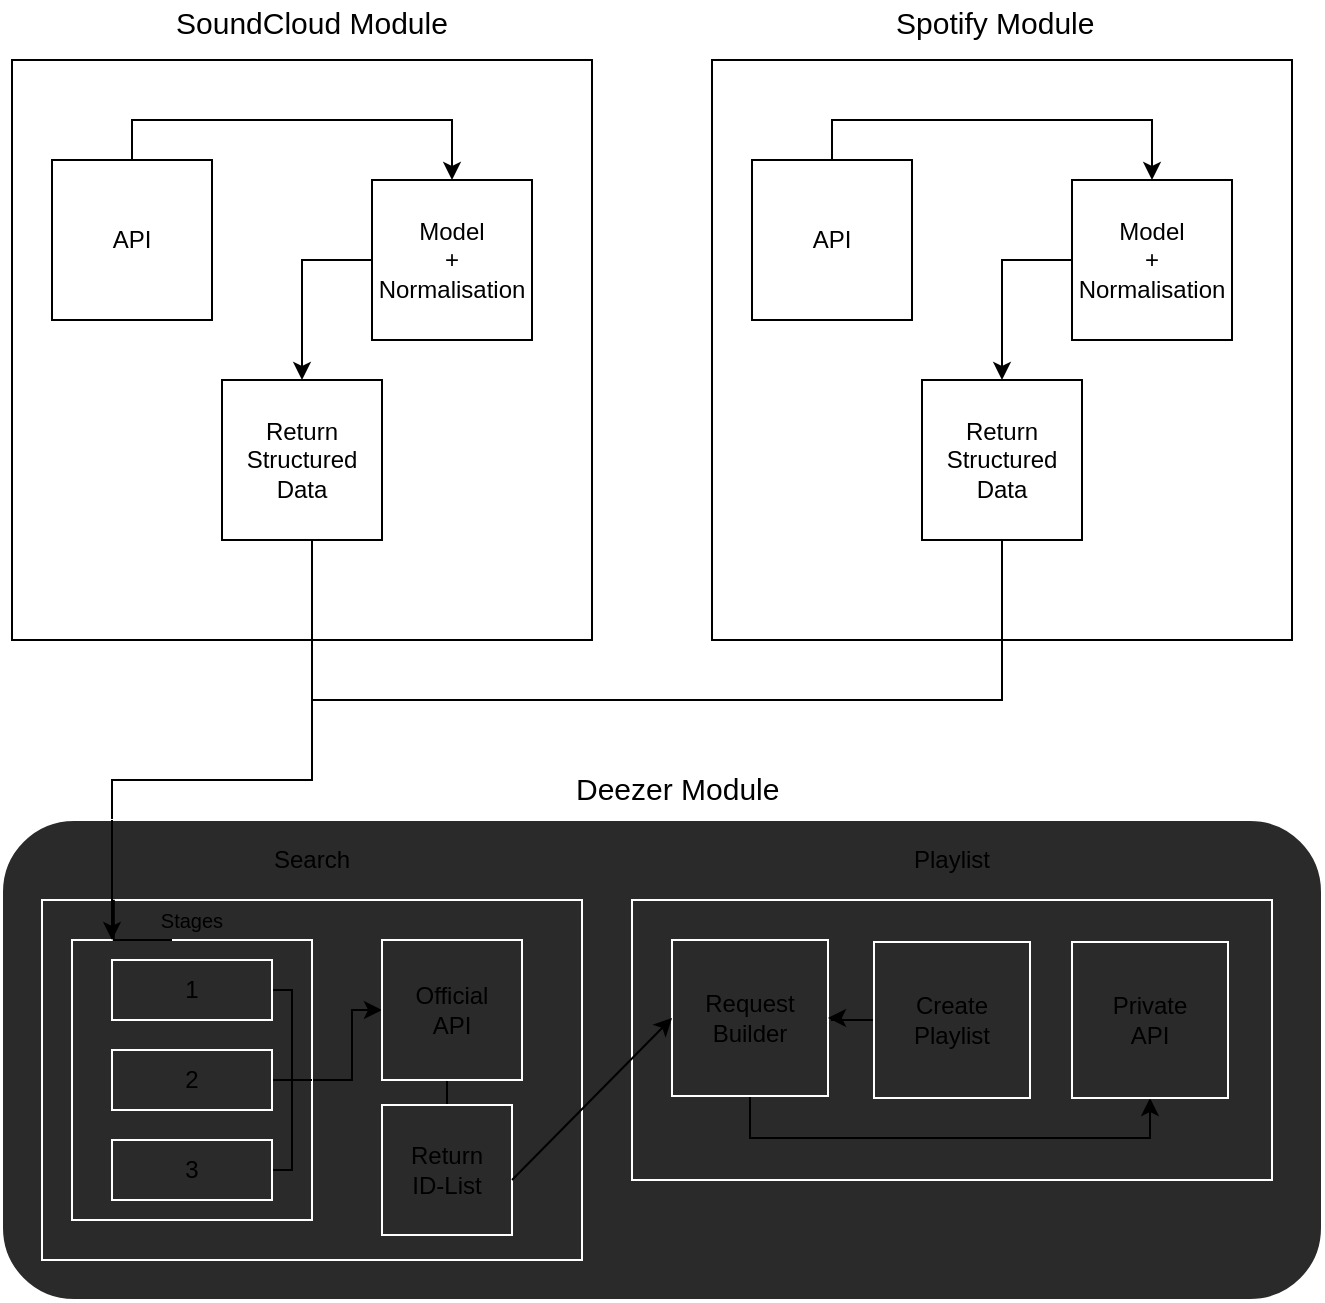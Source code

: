 <mxfile version="11.3.1" type="device" pages="1"><diagram id="pN_pyJN_65TlXNQsOm4v" name="Page-1"><mxGraphModel dx="1195" dy="793" grid="1" gridSize="10" guides="1" tooltips="1" connect="1" arrows="1" fold="1" page="1" pageScale="1" pageWidth="1169" pageHeight="827" math="0" shadow="0"><root><mxCell id="0"/><mxCell id="1" parent="0"/><mxCell id="YFBenrsel7-pqXMOJKyy-41" style="edgeStyle=orthogonalEdgeStyle;rounded=0;orthogonalLoop=1;jettySize=auto;html=1;exitX=0.5;exitY=1;exitDx=0;exitDy=0;entryX=0.13;entryY=-0.015;entryDx=0;entryDy=0;entryPerimeter=0;endArrow=none;endFill=0;" edge="1" parent="1" source="YFBenrsel7-pqXMOJKyy-1" target="YFBenrsel7-pqXMOJKyy-29"><mxGeometry relative="1" as="geometry"><Array as="points"><mxPoint x="270" y="330"/><mxPoint x="270" y="400"/><mxPoint x="170" y="400"/><mxPoint x="170" y="478"/></Array></mxGeometry></mxCell><mxCell id="YFBenrsel7-pqXMOJKyy-1" value="" style="whiteSpace=wrap;html=1;aspect=fixed;align=center;imageAspect=0;resizable=1;allowArrows=0;" vertex="1" parent="1"><mxGeometry x="120" y="40" width="290" height="290" as="geometry"/></mxCell><mxCell id="YFBenrsel7-pqXMOJKyy-2" value="&lt;font style=&quot;font-size: 15px&quot;&gt;SoundCloud Module&lt;/font&gt;" style="text;html=1;resizable=0;points=[];autosize=1;align=left;verticalAlign=top;spacingTop=-4;" vertex="1" parent="1"><mxGeometry x="200" y="10" width="150" height="20" as="geometry"/></mxCell><mxCell id="YFBenrsel7-pqXMOJKyy-9" style="edgeStyle=orthogonalEdgeStyle;rounded=0;orthogonalLoop=1;jettySize=auto;html=1;exitX=0;exitY=0.5;exitDx=0;exitDy=0;entryX=0.5;entryY=0;entryDx=0;entryDy=0;" edge="1" parent="1" source="YFBenrsel7-pqXMOJKyy-3" target="YFBenrsel7-pqXMOJKyy-5"><mxGeometry relative="1" as="geometry"/></mxCell><mxCell id="YFBenrsel7-pqXMOJKyy-3" value="Model&lt;br&gt;+&lt;br&gt;Normalisation" style="whiteSpace=wrap;html=1;aspect=fixed;" vertex="1" parent="1"><mxGeometry x="300" y="100" width="80" height="80" as="geometry"/></mxCell><mxCell id="YFBenrsel7-pqXMOJKyy-8" style="edgeStyle=orthogonalEdgeStyle;rounded=0;orthogonalLoop=1;jettySize=auto;html=1;exitX=0.5;exitY=0;exitDx=0;exitDy=0;entryX=0.5;entryY=0;entryDx=0;entryDy=0;" edge="1" parent="1" source="YFBenrsel7-pqXMOJKyy-4" target="YFBenrsel7-pqXMOJKyy-3"><mxGeometry relative="1" as="geometry"/></mxCell><mxCell id="YFBenrsel7-pqXMOJKyy-4" value="API" style="whiteSpace=wrap;html=1;aspect=fixed;" vertex="1" parent="1"><mxGeometry x="140" y="90" width="80" height="80" as="geometry"/></mxCell><mxCell id="YFBenrsel7-pqXMOJKyy-5" value="Return&lt;br&gt;Structured&lt;br&gt;Data" style="whiteSpace=wrap;html=1;aspect=fixed;" vertex="1" parent="1"><mxGeometry x="225" y="200" width="80" height="80" as="geometry"/></mxCell><mxCell id="YFBenrsel7-pqXMOJKyy-46" style="edgeStyle=orthogonalEdgeStyle;rounded=0;orthogonalLoop=1;jettySize=auto;html=1;exitX=0.5;exitY=1;exitDx=0;exitDy=0;startArrow=none;startFill=0;endArrow=none;endFill=0;" edge="1" parent="1" source="YFBenrsel7-pqXMOJKyy-11"><mxGeometry relative="1" as="geometry"><mxPoint x="170" y="410" as="targetPoint"/><Array as="points"><mxPoint x="615" y="360"/><mxPoint x="270" y="360"/><mxPoint x="270" y="400"/><mxPoint x="170" y="400"/></Array></mxGeometry></mxCell><mxCell id="YFBenrsel7-pqXMOJKyy-11" value="" style="whiteSpace=wrap;html=1;aspect=fixed;align=center;imageAspect=0;resizable=1;allowArrows=0;" vertex="1" parent="1"><mxGeometry x="470" y="40" width="290" height="290" as="geometry"/></mxCell><mxCell id="YFBenrsel7-pqXMOJKyy-12" value="&lt;font style=&quot;font-size: 15px&quot;&gt;Spotify Module&lt;/font&gt;" style="text;html=1;resizable=0;points=[];autosize=1;align=left;verticalAlign=top;spacingTop=-4;" vertex="1" parent="1"><mxGeometry x="560" y="10" width="110" height="20" as="geometry"/></mxCell><mxCell id="YFBenrsel7-pqXMOJKyy-13" style="edgeStyle=orthogonalEdgeStyle;rounded=0;orthogonalLoop=1;jettySize=auto;html=1;exitX=0;exitY=0.5;exitDx=0;exitDy=0;entryX=0.5;entryY=0;entryDx=0;entryDy=0;" edge="1" parent="1" source="YFBenrsel7-pqXMOJKyy-14" target="YFBenrsel7-pqXMOJKyy-17"><mxGeometry relative="1" as="geometry"/></mxCell><mxCell id="YFBenrsel7-pqXMOJKyy-14" value="Model&lt;br&gt;+&lt;br&gt;Normalisation" style="whiteSpace=wrap;html=1;aspect=fixed;" vertex="1" parent="1"><mxGeometry x="650" y="100" width="80" height="80" as="geometry"/></mxCell><mxCell id="YFBenrsel7-pqXMOJKyy-15" style="edgeStyle=orthogonalEdgeStyle;rounded=0;orthogonalLoop=1;jettySize=auto;html=1;exitX=0.5;exitY=0;exitDx=0;exitDy=0;entryX=0.5;entryY=0;entryDx=0;entryDy=0;" edge="1" parent="1" source="YFBenrsel7-pqXMOJKyy-16" target="YFBenrsel7-pqXMOJKyy-14"><mxGeometry relative="1" as="geometry"/></mxCell><mxCell id="YFBenrsel7-pqXMOJKyy-16" value="API" style="whiteSpace=wrap;html=1;aspect=fixed;" vertex="1" parent="1"><mxGeometry x="490" y="90" width="80" height="80" as="geometry"/></mxCell><mxCell id="YFBenrsel7-pqXMOJKyy-17" value="Return&lt;br&gt;Structured&lt;br&gt;Data" style="whiteSpace=wrap;html=1;aspect=fixed;" vertex="1" parent="1"><mxGeometry x="575" y="200" width="80" height="80" as="geometry"/></mxCell><mxCell id="YFBenrsel7-pqXMOJKyy-19" value="&lt;font style=&quot;font-size: 15px&quot;&gt;Deezer Module&lt;/font&gt;" style="text;html=1;resizable=0;points=[];autosize=1;align=left;verticalAlign=top;spacingTop=-4;" vertex="1" parent="1"><mxGeometry x="400" y="393" width="120" height="20" as="geometry"/></mxCell><mxCell id="YFBenrsel7-pqXMOJKyy-25" value="" style="rounded=1;whiteSpace=wrap;html=1;strokeColor=#FFFFFF;fillColor=#2A2A2A;" vertex="1" parent="1"><mxGeometry x="115" y="420" width="660" height="240" as="geometry"/></mxCell><mxCell id="YFBenrsel7-pqXMOJKyy-27" value="Search" style="text;html=1;strokeColor=none;fillColor=none;align=center;verticalAlign=middle;whiteSpace=wrap;rounded=0;" vertex="1" parent="1"><mxGeometry x="250" y="430" width="40" height="20" as="geometry"/></mxCell><mxCell id="YFBenrsel7-pqXMOJKyy-28" value="" style="rounded=0;whiteSpace=wrap;html=1;strokeColor=#FFFFFF;fillColor=#2A2A2A;" vertex="1" parent="1"><mxGeometry x="135" y="460" width="270" height="180" as="geometry"/></mxCell><mxCell id="YFBenrsel7-pqXMOJKyy-40" style="edgeStyle=orthogonalEdgeStyle;rounded=0;orthogonalLoop=1;jettySize=auto;html=1;exitX=1;exitY=0.5;exitDx=0;exitDy=0;entryX=0;entryY=0.5;entryDx=0;entryDy=0;" edge="1" parent="1" source="YFBenrsel7-pqXMOJKyy-29" target="YFBenrsel7-pqXMOJKyy-32"><mxGeometry relative="1" as="geometry"/></mxCell><mxCell id="YFBenrsel7-pqXMOJKyy-29" value="" style="rounded=0;whiteSpace=wrap;html=1;strokeColor=#FFFFFF;fillColor=#2A2A2A;" vertex="1" parent="1"><mxGeometry x="150" y="480" width="120" height="140" as="geometry"/></mxCell><mxCell id="YFBenrsel7-pqXMOJKyy-42" style="edgeStyle=orthogonalEdgeStyle;rounded=0;orthogonalLoop=1;jettySize=auto;html=1;exitX=0.25;exitY=1;exitDx=0;exitDy=0;entryX=0.133;entryY=-0.001;entryDx=0;entryDy=0;entryPerimeter=0;endArrow=none;endFill=0;" edge="1" parent="1" source="YFBenrsel7-pqXMOJKyy-30" target="YFBenrsel7-pqXMOJKyy-28"><mxGeometry relative="1" as="geometry"/></mxCell><mxCell id="YFBenrsel7-pqXMOJKyy-30" value="&lt;font style=&quot;font-size: 10px&quot;&gt;Stages&lt;/font&gt;" style="text;html=1;strokeColor=none;fillColor=none;align=center;verticalAlign=middle;whiteSpace=wrap;rounded=0;" vertex="1" parent="1"><mxGeometry x="190" y="460" width="40" height="20" as="geometry"/></mxCell><mxCell id="YFBenrsel7-pqXMOJKyy-51" style="edgeStyle=orthogonalEdgeStyle;rounded=0;orthogonalLoop=1;jettySize=auto;html=1;exitX=0.5;exitY=1;exitDx=0;exitDy=0;entryX=0.5;entryY=0;entryDx=0;entryDy=0;startArrow=none;startFill=0;endArrow=none;endFill=0;" edge="1" parent="1" source="YFBenrsel7-pqXMOJKyy-32" target="YFBenrsel7-pqXMOJKyy-50"><mxGeometry relative="1" as="geometry"/></mxCell><mxCell id="YFBenrsel7-pqXMOJKyy-32" value="Official&lt;br&gt;API" style="whiteSpace=wrap;html=1;aspect=fixed;strokeColor=#FFFFFF;fillColor=#2A2A2A;" vertex="1" parent="1"><mxGeometry x="305" y="480" width="70" height="70" as="geometry"/></mxCell><mxCell id="YFBenrsel7-pqXMOJKyy-36" style="edgeStyle=orthogonalEdgeStyle;rounded=0;orthogonalLoop=1;jettySize=auto;html=1;exitX=1;exitY=0.5;exitDx=0;exitDy=0;endArrow=none;endFill=0;" edge="1" parent="1" source="YFBenrsel7-pqXMOJKyy-33"><mxGeometry relative="1" as="geometry"><mxPoint x="270" y="550" as="targetPoint"/><Array as="points"><mxPoint x="260" y="505"/><mxPoint x="260" y="550"/><mxPoint x="270" y="550"/></Array></mxGeometry></mxCell><mxCell id="YFBenrsel7-pqXMOJKyy-33" value="1" style="rounded=0;whiteSpace=wrap;html=1;strokeColor=#FFFFFF;fillColor=#2A2A2A;" vertex="1" parent="1"><mxGeometry x="170" y="490" width="80" height="30" as="geometry"/></mxCell><mxCell id="YFBenrsel7-pqXMOJKyy-37" style="edgeStyle=orthogonalEdgeStyle;rounded=0;orthogonalLoop=1;jettySize=auto;html=1;exitX=1;exitY=0.5;exitDx=0;exitDy=0;endArrow=none;endFill=0;" edge="1" parent="1" source="YFBenrsel7-pqXMOJKyy-34"><mxGeometry relative="1" as="geometry"><mxPoint x="270" y="550" as="targetPoint"/><Array as="points"><mxPoint x="270" y="550"/></Array></mxGeometry></mxCell><mxCell id="YFBenrsel7-pqXMOJKyy-34" value="2" style="rounded=0;whiteSpace=wrap;html=1;strokeColor=#FFFFFF;fillColor=#2A2A2A;" vertex="1" parent="1"><mxGeometry x="170" y="535" width="80" height="30" as="geometry"/></mxCell><mxCell id="YFBenrsel7-pqXMOJKyy-38" style="edgeStyle=orthogonalEdgeStyle;rounded=0;orthogonalLoop=1;jettySize=auto;html=1;entryX=1;entryY=0.5;entryDx=0;entryDy=0;endArrow=none;endFill=0;" edge="1" parent="1" source="YFBenrsel7-pqXMOJKyy-35" target="YFBenrsel7-pqXMOJKyy-29"><mxGeometry relative="1" as="geometry"><Array as="points"><mxPoint x="260" y="595"/><mxPoint x="260" y="550"/></Array></mxGeometry></mxCell><mxCell id="YFBenrsel7-pqXMOJKyy-35" value="3" style="rounded=0;whiteSpace=wrap;html=1;strokeColor=#FFFFFF;fillColor=#2A2A2A;" vertex="1" parent="1"><mxGeometry x="170" y="580" width="80" height="30" as="geometry"/></mxCell><mxCell id="YFBenrsel7-pqXMOJKyy-45" value="" style="endArrow=none;html=1;endFill=0;startArrow=classic;startFill=1;" edge="1" parent="1"><mxGeometry width="50" height="50" relative="1" as="geometry"><mxPoint x="170" y="480" as="sourcePoint"/><mxPoint x="170" y="420" as="targetPoint"/></mxGeometry></mxCell><mxCell id="YFBenrsel7-pqXMOJKyy-48" value="" style="endArrow=none;html=1;" edge="1" parent="1"><mxGeometry width="50" height="50" relative="1" as="geometry"><mxPoint x="270" y="330" as="sourcePoint"/><mxPoint x="270" y="280" as="targetPoint"/></mxGeometry></mxCell><mxCell id="YFBenrsel7-pqXMOJKyy-49" value="" style="endArrow=none;html=1;" edge="1" parent="1"><mxGeometry width="50" height="50" relative="1" as="geometry"><mxPoint x="615" y="330" as="sourcePoint"/><mxPoint x="615" y="280" as="targetPoint"/></mxGeometry></mxCell><mxCell id="YFBenrsel7-pqXMOJKyy-50" value="Return&lt;br&gt;ID-List" style="whiteSpace=wrap;html=1;aspect=fixed;strokeColor=#FFFFFF;fillColor=#2A2A2A;" vertex="1" parent="1"><mxGeometry x="305" y="562.5" width="65" height="65" as="geometry"/></mxCell><mxCell id="YFBenrsel7-pqXMOJKyy-52" value="" style="rounded=0;whiteSpace=wrap;html=1;strokeColor=#FFFFFF;fillColor=#2A2A2A;" vertex="1" parent="1"><mxGeometry x="430" y="460" width="320" height="140" as="geometry"/></mxCell><mxCell id="YFBenrsel7-pqXMOJKyy-53" value="Playlist" style="text;html=1;strokeColor=none;fillColor=none;align=center;verticalAlign=middle;whiteSpace=wrap;rounded=0;" vertex="1" parent="1"><mxGeometry x="570" y="430" width="40" height="20" as="geometry"/></mxCell><mxCell id="YFBenrsel7-pqXMOJKyy-61" style="edgeStyle=orthogonalEdgeStyle;rounded=0;orthogonalLoop=1;jettySize=auto;html=1;exitX=0.5;exitY=1;exitDx=0;exitDy=0;entryX=0.5;entryY=1;entryDx=0;entryDy=0;startArrow=none;startFill=0;endArrow=classic;endFill=1;" edge="1" parent="1" source="YFBenrsel7-pqXMOJKyy-54" target="YFBenrsel7-pqXMOJKyy-58"><mxGeometry relative="1" as="geometry"/></mxCell><mxCell id="YFBenrsel7-pqXMOJKyy-54" value="Request&lt;br&gt;Builder" style="whiteSpace=wrap;html=1;aspect=fixed;strokeColor=#FFFFFF;fillColor=#2A2A2A;" vertex="1" parent="1"><mxGeometry x="450" y="480" width="78" height="78" as="geometry"/></mxCell><mxCell id="YFBenrsel7-pqXMOJKyy-59" style="edgeStyle=orthogonalEdgeStyle;rounded=0;orthogonalLoop=1;jettySize=auto;html=1;exitX=0;exitY=0.5;exitDx=0;exitDy=0;startArrow=none;startFill=0;endArrow=classic;endFill=1;" edge="1" parent="1" source="YFBenrsel7-pqXMOJKyy-57"><mxGeometry relative="1" as="geometry"><mxPoint x="528" y="519" as="targetPoint"/><Array as="points"><mxPoint x="530" y="520"/><mxPoint x="530" y="519"/></Array></mxGeometry></mxCell><mxCell id="YFBenrsel7-pqXMOJKyy-57" value="Create&lt;br&gt;Playlist" style="whiteSpace=wrap;html=1;aspect=fixed;strokeColor=#FFFFFF;fillColor=#2A2A2A;" vertex="1" parent="1"><mxGeometry x="551" y="481" width="78" height="78" as="geometry"/></mxCell><mxCell id="YFBenrsel7-pqXMOJKyy-58" value="Private&lt;br&gt;API" style="whiteSpace=wrap;html=1;aspect=fixed;strokeColor=#FFFFFF;fillColor=#2A2A2A;" vertex="1" parent="1"><mxGeometry x="650" y="481" width="78" height="78" as="geometry"/></mxCell><mxCell id="YFBenrsel7-pqXMOJKyy-60" value="" style="endArrow=classic;html=1;entryX=0;entryY=0.5;entryDx=0;entryDy=0;" edge="1" parent="1" target="YFBenrsel7-pqXMOJKyy-54"><mxGeometry width="50" height="50" relative="1" as="geometry"><mxPoint x="370" y="600" as="sourcePoint"/><mxPoint x="420" y="550" as="targetPoint"/></mxGeometry></mxCell></root></mxGraphModel></diagram></mxfile>